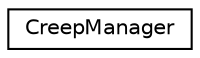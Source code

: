 digraph "Graphical Class Hierarchy"
{
  edge [fontname="Helvetica",fontsize="10",labelfontname="Helvetica",labelfontsize="10"];
  node [fontname="Helvetica",fontsize="10",shape=record];
  rankdir="LR";
  Node1 [label="CreepManager",height=0.2,width=0.4,color="black", fillcolor="white", style="filled",URL="$class_creep_manager.html"];
}
